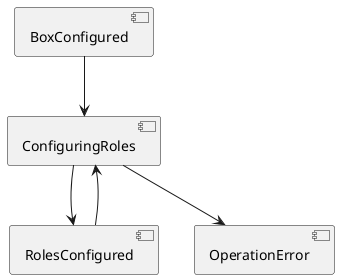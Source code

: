 @startuml

[BoxConfigured] --> [ConfiguringRoles]
[ConfiguringRoles] --> [RolesConfigured]
[ConfiguringRoles] --> [OperationError]
[RolesConfigured] --> [ConfiguringRoles]

@enduml